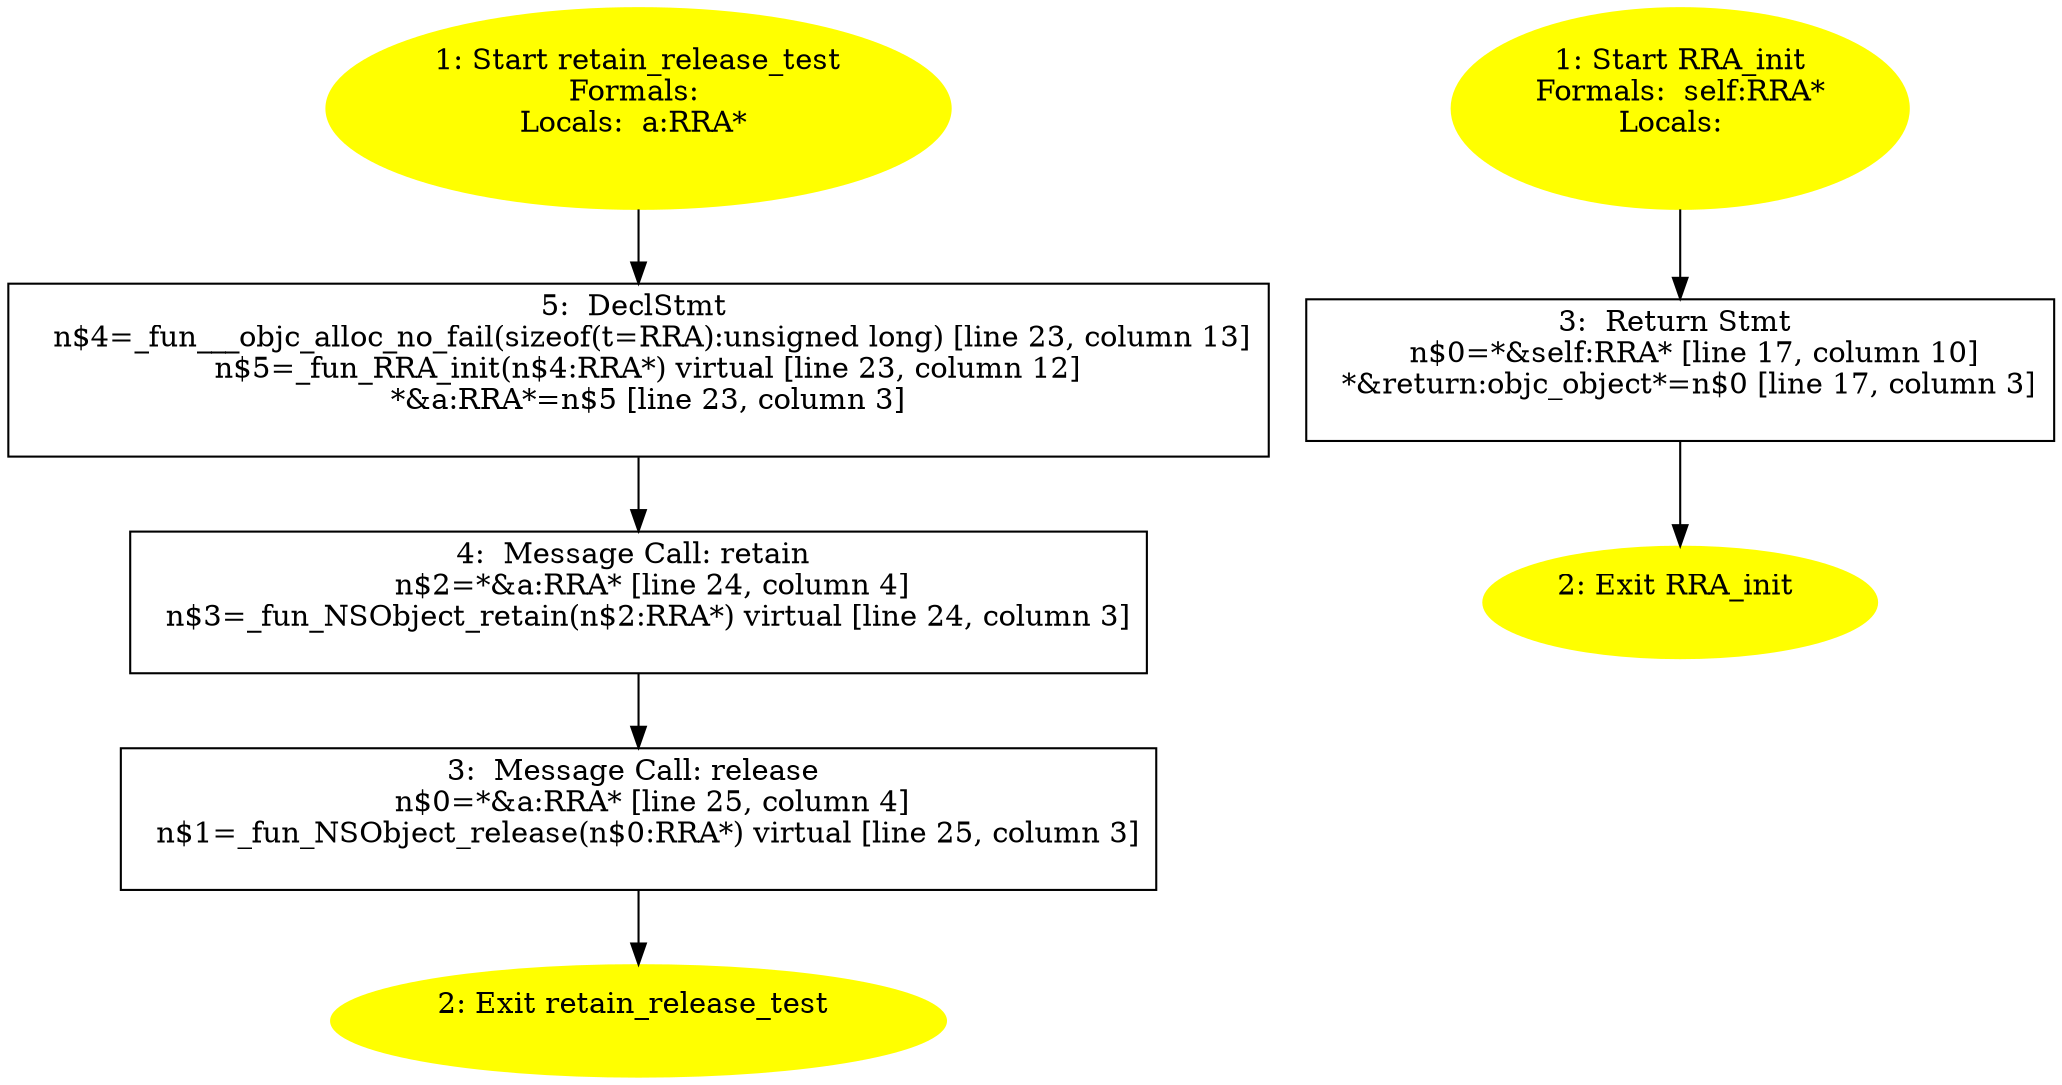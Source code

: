 /* @generated */
digraph cfg {
"retain_release_test.65a9467f2c991ef519f3b0d97687f937_1" [label="1: Start retain_release_test\nFormals: \nLocals:  a:RRA* \n  " color=yellow style=filled]
	

	 "retain_release_test.65a9467f2c991ef519f3b0d97687f937_1" -> "retain_release_test.65a9467f2c991ef519f3b0d97687f937_5" ;
"retain_release_test.65a9467f2c991ef519f3b0d97687f937_2" [label="2: Exit retain_release_test \n  " color=yellow style=filled]
	

"retain_release_test.65a9467f2c991ef519f3b0d97687f937_3" [label="3:  Message Call: release \n   n$0=*&a:RRA* [line 25, column 4]\n  n$1=_fun_NSObject_release(n$0:RRA*) virtual [line 25, column 3]\n " shape="box"]
	

	 "retain_release_test.65a9467f2c991ef519f3b0d97687f937_3" -> "retain_release_test.65a9467f2c991ef519f3b0d97687f937_2" ;
"retain_release_test.65a9467f2c991ef519f3b0d97687f937_4" [label="4:  Message Call: retain \n   n$2=*&a:RRA* [line 24, column 4]\n  n$3=_fun_NSObject_retain(n$2:RRA*) virtual [line 24, column 3]\n " shape="box"]
	

	 "retain_release_test.65a9467f2c991ef519f3b0d97687f937_4" -> "retain_release_test.65a9467f2c991ef519f3b0d97687f937_3" ;
"retain_release_test.65a9467f2c991ef519f3b0d97687f937_5" [label="5:  DeclStmt \n   n$4=_fun___objc_alloc_no_fail(sizeof(t=RRA):unsigned long) [line 23, column 13]\n  n$5=_fun_RRA_init(n$4:RRA*) virtual [line 23, column 12]\n  *&a:RRA*=n$5 [line 23, column 3]\n " shape="box"]
	

	 "retain_release_test.65a9467f2c991ef519f3b0d97687f937_5" -> "retain_release_test.65a9467f2c991ef519f3b0d97687f937_4" ;
"init#RRA#instance.dca8e0cb72bcdfba262607a28c07b04b_1" [label="1: Start RRA_init\nFormals:  self:RRA*\nLocals:  \n  " color=yellow style=filled]
	

	 "init#RRA#instance.dca8e0cb72bcdfba262607a28c07b04b_1" -> "init#RRA#instance.dca8e0cb72bcdfba262607a28c07b04b_3" ;
"init#RRA#instance.dca8e0cb72bcdfba262607a28c07b04b_2" [label="2: Exit RRA_init \n  " color=yellow style=filled]
	

"init#RRA#instance.dca8e0cb72bcdfba262607a28c07b04b_3" [label="3:  Return Stmt \n   n$0=*&self:RRA* [line 17, column 10]\n  *&return:objc_object*=n$0 [line 17, column 3]\n " shape="box"]
	

	 "init#RRA#instance.dca8e0cb72bcdfba262607a28c07b04b_3" -> "init#RRA#instance.dca8e0cb72bcdfba262607a28c07b04b_2" ;
}
